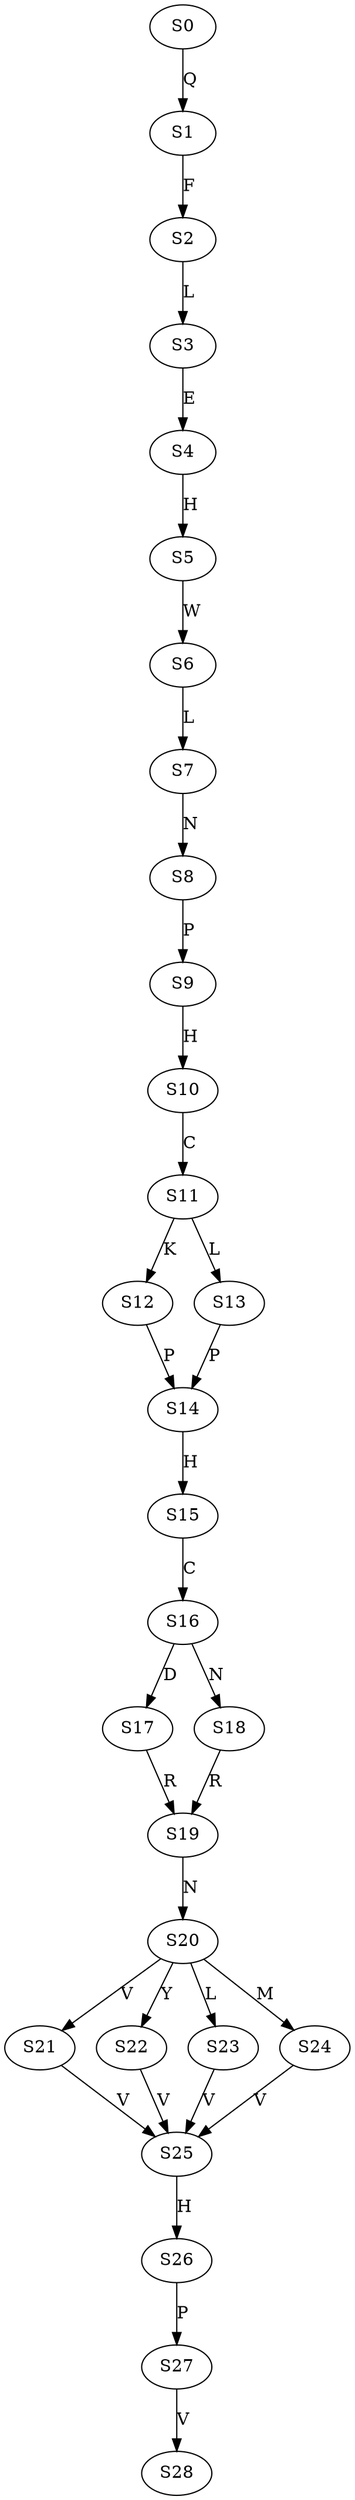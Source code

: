 strict digraph  {
	S0 -> S1 [ label = Q ];
	S1 -> S2 [ label = F ];
	S2 -> S3 [ label = L ];
	S3 -> S4 [ label = E ];
	S4 -> S5 [ label = H ];
	S5 -> S6 [ label = W ];
	S6 -> S7 [ label = L ];
	S7 -> S8 [ label = N ];
	S8 -> S9 [ label = P ];
	S9 -> S10 [ label = H ];
	S10 -> S11 [ label = C ];
	S11 -> S12 [ label = K ];
	S11 -> S13 [ label = L ];
	S12 -> S14 [ label = P ];
	S13 -> S14 [ label = P ];
	S14 -> S15 [ label = H ];
	S15 -> S16 [ label = C ];
	S16 -> S17 [ label = D ];
	S16 -> S18 [ label = N ];
	S17 -> S19 [ label = R ];
	S18 -> S19 [ label = R ];
	S19 -> S20 [ label = N ];
	S20 -> S21 [ label = V ];
	S20 -> S22 [ label = Y ];
	S20 -> S23 [ label = L ];
	S20 -> S24 [ label = M ];
	S21 -> S25 [ label = V ];
	S22 -> S25 [ label = V ];
	S23 -> S25 [ label = V ];
	S24 -> S25 [ label = V ];
	S25 -> S26 [ label = H ];
	S26 -> S27 [ label = P ];
	S27 -> S28 [ label = V ];
}
